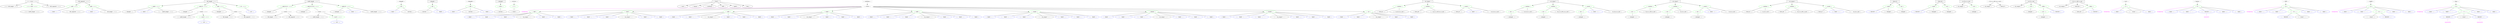 digraph canonicals_nonamb {
node_1 [ label=<<table border='0'><tr><td><font point-size='8' color='#555555'>t_0_left_most</font></td><td>struct</td><td><font point-size='8' color='#555555'>t_0_right_most</font></td></tr></table>>, color="black", shape="box", penwidth=3, style="dotted" ];
node_2 [ label=<<table border='0'><tr><td><font point-size='8' color='#555555'>t_0_left_most</font></td><td>left_dangle</td><td><font point-size='8' color='#555555'>t_0_right_most</font></td></tr></table>>, color="black" ];
node_1 -> node_2;
node_3 [ label=<<table border='0'><tr><td><font point-size='8' color='#555555'>t_0_left_most</font></td><td>trafo</td><td><font point-size='8' color='#555555'>t_0_right_most</font></td></tr></table>>, color="green" ];
node_4 [ label=<<table border='0'><tr><td><font point-size='8' color='#555555'>t_0_left_most</font></td><td>noleft_dangle</td><td><font point-size='8' color='#555555'>t_0_right_most</font></td></tr></table>>, color="black" ];
node_3 -> node_4 [ arrowhead=none ];
node_1 -> node_3;
node_5 [ label=<<table border='0'><tr><td><font point-size='8' color='#555555'>t_0_left_most</font></td><td>left_unpaired</td><td><font point-size='8' color='#555555'>t_0_right_most</font></td></tr></table>>, color="black" ];
node_1 -> node_5;
node_6 [ label=<<table border='0'><tr><td><font point-size='8' color='#555555'>t_0_i</font></td><td>left_unpaired</td><td><font point-size='8' color='#555555'>t_0_right_most</font></td></tr></table>>, color="black", shape="box" ];
node_7 [ label=<<table border='0'><tr><td><font point-size='8' color='#555555'>t_0_i</font></td><td>sadd</td><td><font point-size='8' color='#555555'>t_0_right_most</font></td></tr></table>>, color="green" ];
node_8 [ label=<<table border='0'><tr><td><font point-size='8' color='#555555'>t_0_i</font></td><td>BASE</td><td><font point-size='8' color='#555555'>(t_0_i + 1)</font></td></tr></table>>, color="blue" ];
node_7 -> node_8 [ arrowhead=none ];
node_9 [ label=<<table border='0'><tr><td><font point-size='8' color='#555555'>(t_0_i + 1)</font></td><td>left_unpaired</td><td><font point-size='8' color='#555555'>t_0_right_most</font></td></tr></table>>, color="black" ];
node_7 -> node_9 [ arrowhead=none ];
node_6 -> node_7;
node_10 [ label=<<table border='0'><tr><td><font point-size='8' color='#555555'>t_0_i</font></td><td>sadd</td><td><font point-size='8' color='#555555'>t_0_right_most</font></td></tr></table>>, color="green" ];
node_11 [ label=<<table border='0'><tr><td><font point-size='8' color='#555555'>t_0_i</font></td><td>BASE</td><td><font point-size='8' color='#555555'>(t_0_i + 1)</font></td></tr></table>>, color="blue" ];
node_10 -> node_11 [ arrowhead=none ];
node_12 [ label=<<table border='0'><tr><td><font point-size='8' color='#555555'>(t_0_i + 1)</font></td><td>left_dangle</td><td><font point-size='8' color='#555555'>t_0_right_most</font></td></tr></table>>, color="black" ];
node_10 -> node_12 [ arrowhead=none ];
node_6 -> node_10;
node_13 [ label=<<table border='0'><tr><td><font point-size='8' color='#555555'>t_0_i</font></td><td>left_dangle</td><td><font point-size='8' color='#555555'>t_0_right_most</font></td></tr></table>>, color="black", shape="box" ];
node_14 [ label=<<table border='0'><tr><td><font point-size='8' color='#555555'>t_0_i</font></td><td>ambd</td><td><font point-size='8' color='#555555'>t_0_right_most</font></td></tr></table>>, color="green" ];
node_15 [ label=<<table border='0'><tr><td><font point-size='8' color='#555555'>t_0_i</font></td><td>edanglel</td><td><font point-size='8' color='#555555'>t_0_k_0</font></td></tr></table>>, color="black" ];
node_14 -> node_15 [ arrowhead=none ];
node_16 [ label=<<table border='0'><tr><td><font point-size='8' color='#555555'>t_0_k_0</font></td><td>BASE</td><td><font point-size='8' color='#555555'>(t_0_k_0 + 1)</font></td></tr></table>>, color="blue" ];
node_14 -> node_16 [ arrowhead=none ];
node_17 [ label=<<table border='0'><tr><td><font point-size='8' color='#555555'>(t_0_k_0 + 1)</font></td><td>noleft_dangle</td><td><font point-size='8' color='#555555'>t_0_right_most</font></td></tr></table>>, color="black" ];
node_14 -> node_17 [ arrowhead=none ];
node_13 -> node_14;
node_18 [ label=<<table border='0'><tr><td><font point-size='8' color='#555555'>t_0_i</font></td><td>cadd_Pr</td><td><font point-size='8' color='#555555'>t_0_right_most</font></td></tr></table>>, color="green" ];
node_19 [ label=<<table border='0'><tr><td><font point-size='8' color='#555555'>t_0_i</font></td><td>edanglel</td><td><font point-size='8' color='#555555'>t_0_k_1</font></td></tr></table>>, color="black" ];
node_18 -> node_19 [ arrowhead=none ];
node_20 [ label=<<table border='0'><tr><td><font point-size='8' color='#555555'>t_0_k_1</font></td><td>a block</td><td><font point-size='8' color='#555555'>t_0_right_most</font></td></tr></table>>, color="gray" ];
node_21 [ label=<<table border='0'><tr><td><font point-size='8' color='#555555'>t_0_k_1</font></td><td>noleft_dangle</td><td><font point-size='8' color='#555555'>t_0_right_most</font></td></tr></table>>, color="black" ];
node_20 -> node_21 [ ];
node_22 [ label=<<table border='0'><tr><td><font point-size='8' color='#555555'>t_0_k_1</font></td><td>nil_Pr</td><td><font point-size='8' color='#555555'>t_0_right_most</font></td></tr></table>>, color="green" ];
node_23 [ label=<<table border='0'><tr><td><font point-size='8' color='#555555'>t_0_k_1</font></td><td>LOC</td><td><font point-size='8' color='#555555'>t_0_k_1</font></td></tr></table>>, color="blue" ];
node_22 -> node_23 [ arrowhead=none ];
node_20 -> node_22 [ ];
node_18 -> node_20 [ arrowhead=none ];
node_13 -> node_18;
node_24 [ label=<<table border='0'><tr><td><font point-size='8' color='#555555'>t_0_i</font></td><td>cadd</td><td><font point-size='8' color='#555555'>t_0_right_most</font></td></tr></table>>, color="green" ];
node_25 [ label=<<table border='0'><tr><td><font point-size='8' color='#555555'>t_0_i</font></td><td>edanglelr</td><td><font point-size='8' color='#555555'>t_0_k_2</font></td></tr></table>>, color="black" ];
node_24 -> node_25 [ arrowhead=none ];
node_26 [ label=<<table border='0'><tr><td><font point-size='8' color='#555555'>t_0_k_2</font></td><td>a block</td><td><font point-size='8' color='#555555'>t_0_right_most</font></td></tr></table>>, color="gray" ];
node_27 [ label=<<table border='0'><tr><td><font point-size='8' color='#555555'>t_0_k_2</font></td><td>left_dangle</td><td><font point-size='8' color='#555555'>t_0_right_most</font></td></tr></table>>, color="black" ];
node_26 -> node_27 [ ];
node_28 [ label=<<table border='0'><tr><td><font point-size='8' color='#555555'>t_0_k_2</font></td><td>left_unpaired</td><td><font point-size='8' color='#555555'>t_0_right_most</font></td></tr></table>>, color="black" ];
node_26 -> node_28 [ ];
node_24 -> node_26 [ arrowhead=none ];
node_13 -> node_24;
node_29 [ label=<<table border='0'><tr><td><font point-size='8' color='#555555'>t_0_i</font></td><td>nil</td><td><font point-size='8' color='#555555'>t_0_right_most</font></td></tr></table>>, color="green" ];
node_30 [ label=<<table border='0'><tr><td><font point-size='8' color='#555555'>t_0_i</font></td><td>LOC</td><td><font point-size='8' color='#555555'>t_0_i</font></td></tr></table>>, color="blue" ];
node_29 -> node_30 [ arrowhead=none ];
node_13 -> node_29;
node_31 [ label=<<table border='0'><tr><td><font point-size='8' color='#555555'>t_0_i</font></td><td>noleft_dangle</td><td><font point-size='8' color='#555555'>t_0_right_most</font></td></tr></table>>, color="black", shape="box" ];
node_32 [ label=<<table border='0'><tr><td><font point-size='8' color='#555555'>t_0_i</font></td><td>cadd_Pr_Pr</td><td><font point-size='8' color='#555555'>t_0_right_most</font></td></tr></table>>, color="green" ];
node_33 [ label=<<table border='0'><tr><td><font point-size='8' color='#555555'>t_0_i</font></td><td>edangler</td><td><font point-size='8' color='#555555'>t_0_k_0</font></td></tr></table>>, color="black" ];
node_32 -> node_33 [ arrowhead=none ];
node_34 [ label=<<table border='0'><tr><td><font point-size='8' color='#555555'>t_0_k_0</font></td><td>a block</td><td><font point-size='8' color='#555555'>t_0_right_most</font></td></tr></table>>, color="gray" ];
node_35 [ label=<<table border='0'><tr><td><font point-size='8' color='#555555'>t_0_k_0</font></td><td>left_dangle</td><td><font point-size='8' color='#555555'>t_0_right_most</font></td></tr></table>>, color="black" ];
node_34 -> node_35 [ ];
node_36 [ label=<<table border='0'><tr><td><font point-size='8' color='#555555'>t_0_k_0</font></td><td>left_unpaired</td><td><font point-size='8' color='#555555'>t_0_right_most</font></td></tr></table>>, color="black" ];
node_34 -> node_36 [ ];
node_32 -> node_34 [ arrowhead=none ];
node_31 -> node_32;
node_37 [ label=<<table border='0'><tr><td><font point-size='8' color='#555555'>t_0_i</font></td><td>cadd_Pr_Pr_Pr</td><td><font point-size='8' color='#555555'>t_0_right_most</font></td></tr></table>>, color="green" ];
node_38 [ label=<<table border='0'><tr><td><font point-size='8' color='#555555'>t_0_i</font></td><td>nodangle</td><td><font point-size='8' color='#555555'>t_0_k_1</font></td></tr></table>>, color="black" ];
node_37 -> node_38 [ arrowhead=none ];
node_39 [ label=<<table border='0'><tr><td><font point-size='8' color='#555555'>t_0_k_1</font></td><td>a block</td><td><font point-size='8' color='#555555'>t_0_right_most</font></td></tr></table>>, color="gray" ];
node_40 [ label=<<table border='0'><tr><td><font point-size='8' color='#555555'>t_0_k_1</font></td><td>noleft_dangle</td><td><font point-size='8' color='#555555'>t_0_right_most</font></td></tr></table>>, color="black" ];
node_39 -> node_40 [ ];
node_41 [ label=<<table border='0'><tr><td><font point-size='8' color='#555555'>t_0_k_1</font></td><td>nil_Pr</td><td><font point-size='8' color='#555555'>t_0_right_most</font></td></tr></table>>, color="green" ];
node_42 [ label=<<table border='0'><tr><td><font point-size='8' color='#555555'>t_0_k_1</font></td><td>LOC</td><td><font point-size='8' color='#555555'>t_0_k_1</font></td></tr></table>>, color="blue" ];
node_41 -> node_42 [ arrowhead=none ];
node_39 -> node_41 [ ];
node_37 -> node_39 [ arrowhead=none ];
node_31 -> node_37;
node_43 [ label=<<table border='0'><tr><td><font point-size='8' color='#555555'>t_0_i</font></td><td>ambd_Pr</td><td><font point-size='8' color='#555555'>t_0_right_most</font></td></tr></table>>, color="green" ];
node_44 [ label=<<table border='0'><tr><td><font point-size='8' color='#555555'>t_0_i</font></td><td>nodangle</td><td><font point-size='8' color='#555555'>t_0_k_2</font></td></tr></table>>, color="black" ];
node_43 -> node_44 [ arrowhead=none ];
node_45 [ label=<<table border='0'><tr><td><font point-size='8' color='#555555'>t_0_k_2</font></td><td>BASE</td><td><font point-size='8' color='#555555'>(t_0_k_2 + 1)</font></td></tr></table>>, color="blue" ];
node_43 -> node_45 [ arrowhead=none ];
node_46 [ label=<<table border='0'><tr><td><font point-size='8' color='#555555'>(t_0_k_2 + 1)</font></td><td>noleft_dangle</td><td><font point-size='8' color='#555555'>t_0_right_most</font></td></tr></table>>, color="black" ];
node_43 -> node_46 [ arrowhead=none ];
node_31 -> node_43;
node_47 [ label=<<table border='0'><tr><td><font point-size='8' color='#555555'>t_0_i</font></td><td>edanglel</td><td><font point-size='8' color='#555555'>t_0_j</font></td></tr></table>>, color="black", shape="box", style="dotted" ];
node_48 [ label=<<table border='0'><tr><td><font point-size='8' color='#555555'>t_0_i</font></td><td>edl</td><td><font point-size='8' color='#555555'>t_0_j</font></td></tr></table>>, color="green" ];
node_49 [ label=<<table border='0'><tr><td><font point-size='8' color='#555555'>t_0_i</font></td><td>BASE</td><td><font point-size='8' color='#555555'>(t_0_i + 1)</font></td></tr></table>>, color="blue" ];
node_48 -> node_49 [ arrowhead=none ];
node_50 [ label=<<table border='0'><tr><td><font point-size='8' color='#555555'>(t_0_i + 1)</font></td><td>initstem</td><td><font point-size='8' color='#555555'>t_0_j</font></td></tr></table>>, color="black" ];
node_48 -> node_50 [ arrowhead=none ];
node_47 -> node_48;
node_51 [ label=<<table border='0'><tr><td><font point-size='8' color='#555555'>t_0_i</font></td><td>edangler</td><td><font point-size='8' color='#555555'>t_0_j</font></td></tr></table>>, color="black", shape="box" ];
node_52 [ label=<<table border='0'><tr><td><font point-size='8' color='#555555'>t_0_i</font></td><td>edr</td><td><font point-size='8' color='#555555'>t_0_j</font></td></tr></table>>, color="green" ];
node_53 [ label=<<table border='0'><tr><td><font point-size='8' color='#555555'>t_0_i</font></td><td>initstem</td><td><font point-size='8' color='#555555'>(t_0_j - 1)</font></td></tr></table>>, color="black" ];
node_52 -> node_53 [ arrowhead=none ];
node_54 [ label=<<table border='0'><tr><td><font point-size='8' color='#555555'>(t_0_j - 1)</font></td><td>BASE</td><td><font point-size='8' color='#555555'>t_0_j</font></td></tr></table>>, color="blue" ];
node_52 -> node_54 [ arrowhead=none ];
node_51 -> node_52;
node_55 [ label=<<table border='0'><tr><td><font point-size='8' color='#555555'>t_0_i</font></td><td>edanglelr</td><td><font point-size='8' color='#555555'>t_0_j</font></td></tr></table>>, color="black", shape="box", style="dotted" ];
node_56 [ label=<<table border='0'><tr><td><font point-size='8' color='#555555'>t_0_i</font></td><td>edlr</td><td><font point-size='8' color='#555555'>t_0_j</font></td></tr></table>>, color="green" ];
node_57 [ label=<<table border='0'><tr><td><font point-size='8' color='#555555'>t_0_i</font></td><td>BASE</td><td><font point-size='8' color='#555555'>(t_0_i + 1)</font></td></tr></table>>, color="blue" ];
node_56 -> node_57 [ arrowhead=none ];
node_58 [ label=<<table border='0'><tr><td><font point-size='8' color='#555555'>(t_0_i + 1)</font></td><td>initstem</td><td><font point-size='8' color='#555555'>(t_0_j - 1)</font></td></tr></table>>, color="black" ];
node_56 -> node_58 [ arrowhead=none ];
node_59 [ label=<<table border='0'><tr><td><font point-size='8' color='#555555'>(t_0_j - 1)</font></td><td>BASE</td><td><font point-size='8' color='#555555'>t_0_j</font></td></tr></table>>, color="blue" ];
node_56 -> node_59 [ arrowhead=none ];
node_55 -> node_56;
node_60 [ label=<<table border='0'><tr><td><font point-size='8' color='#555555'>t_0_i</font></td><td>nodangle</td><td><font point-size='8' color='#555555'>t_0_j</font></td></tr></table>>, color="black", shape="box" ];
node_61 [ label=<<table border='0'><tr><td><font point-size='8' color='#555555'>t_0_i</font></td><td>drem</td><td><font point-size='8' color='#555555'>t_0_j</font></td></tr></table>>, color="green" ];
node_62 [ label=<<table border='0'><tr><td><font point-size='8' color='#555555'>t_0_i</font></td><td>initstem</td><td><font point-size='8' color='#555555'>t_0_j</font></td></tr></table>>, color="black" ];
node_61 -> node_62 [ arrowhead=none ];
node_60 -> node_61;
node_63 [ label=<<table border='0'><tr><td><font point-size='8' color='#555555'>t_0_i</font></td><td>initstem</td><td><font point-size='8' color='#555555'>t_0_j</font></td></tr></table>>, color="black", shape="box", style="dotted" ];
node_64 [ label=<<table border='0'><tr><td><font point-size='8' color='#555555'>t_0_i</font></td><td>is</td><td><font point-size='8' color='#555555'>t_0_j</font></td></tr></table>>, color="green" ];
node_65 [ label=<<table border='0'><tr><td><font point-size='8' color='#555555'>t_0_i</font></td><td>closed</td><td><font point-size='8' color='#555555'>t_0_j</font></td></tr></table>>, color="black" ];
node_64 -> node_65 [ arrowhead=none ];
node_63 -> node_64;
node_66 [ label=<<table border='0'><tr><td><font point-size='8' color='#555555'>t_0_i</font></td><td>closed</td><td><font point-size='8' color='#555555'>t_0_j</font></td></tr></table>>, color="black", shape="box" ];
node_67 [ label=<<table border='0'><tr><td><font point-size='8' color='#555555'>t_0_i</font></td><td>stack</td><td><font point-size='8' color='#555555'>t_0_j</font></td></tr></table>>, color="black" ];
node_66 -> node_67;
node_68 [ label=<<table border='0'><tr><td><font point-size='8' color='#555555'>t_0_i</font></td><td>hairpin</td><td><font point-size='8' color='#555555'>t_0_j</font></td></tr></table>>, color="black" ];
node_66 -> node_68;
node_69 [ label=<<table border='0'><tr><td><font point-size='8' color='#555555'>t_0_i</font></td><td>multiloop</td><td><font point-size='8' color='#555555'>t_0_j</font></td></tr></table>>, color="black" ];
node_66 -> node_69;
node_70 [ label=<<table border='0'><tr><td><font point-size='8' color='#555555'>t_0_i</font></td><td>leftB</td><td><font point-size='8' color='#555555'>t_0_j</font></td></tr></table>>, color="black" ];
node_66 -> node_70;
node_71 [ label=<<table border='0'><tr><td><font point-size='8' color='#555555'>t_0_i</font></td><td>rightB</td><td><font point-size='8' color='#555555'>t_0_j</font></td></tr></table>>, color="black" ];
node_66 -> node_71;
node_72 [ label=<<table border='0'><tr><td><font point-size='8' color='#555555'>t_0_i</font></td><td>iloop</td><td><font point-size='8' color='#555555'>t_0_j</font></td></tr></table>>, color="black" ];
node_66 -> node_72;
node_73 [ label=<<table border='0'><tr><td><font point-size='8' color='#555555'>t_0_i</font></td><td>multiloop</td><td><font point-size='8' color='#555555'>t_0_j</font></td></tr></table>>, color="black", shape="box", style="dotted" ];
node_74 [ label=<<table border='0'><tr><td><font point-size='8' color='#555555'>t_0_i</font></td><td>a block</td><td><font point-size='8' color='#555555'>t_0_j</font></td></tr></table>>, color="gray" ];
node_75 [ label="stackpairing" , fontcolor="magenta" , shape=none ];
node_74 -> node_75 [ arrowhead=none, color="magenta" ];
node_76 [ label=<<table border='0'><tr><td><font point-size='8' color='#555555'>t_0_i</font></td><td>mldl</td><td><font point-size='8' color='#555555'>t_0_j</font></td></tr></table>>, color="green" ];
node_77 [ label=<<table border='0'><tr><td><font point-size='8' color='#555555'>t_0_i</font></td><td>BASE</td><td><font point-size='8' color='#555555'>(t_0_i + 1)</font></td></tr></table>>, color="blue" ];
node_76 -> node_77 [ arrowhead=none ];
node_78 [ label=<<table border='0'><tr><td><font point-size='8' color='#555555'>(t_0_i + 1)</font></td><td>BASE</td><td><font point-size='8' color='#555555'>((t_0_i + 1) + 1)</font></td></tr></table>>, color="blue" ];
node_76 -> node_78 [ arrowhead=none ];
node_79 [ label=<<table border='0'><tr><td><font point-size='8' color='#555555'>(t_0_i + 2)</font></td><td>BASE</td><td><font point-size='8' color='#555555'>((t_0_i + 2) + 1)</font></td></tr></table>>, color="blue" ];
node_76 -> node_79 [ arrowhead=none ];
node_80 [ label=<<table border='0'><tr><td><font point-size='8' color='#555555'>(t_0_i + 3)</font></td><td>ml_comps1</td><td><font point-size='8' color='#555555'>(t_0_j - 2)</font></td></tr></table>>, color="black" ];
node_76 -> node_80 [ arrowhead=none ];
node_81 [ label=<<table border='0'><tr><td><font point-size='8' color='#555555'>(t_0_j - 2)</font></td><td>BASE</td><td><font point-size='8' color='#555555'>(t_0_j - 1)</font></td></tr></table>>, color="blue" ];
node_76 -> node_81 [ arrowhead=none ];
node_82 [ label=<<table border='0'><tr><td><font point-size='8' color='#555555'>(t_0_j - 1)</font></td><td>BASE</td><td><font point-size='8' color='#555555'>t_0_j</font></td></tr></table>>, color="blue" ];
node_76 -> node_82 [ arrowhead=none ];
node_74 -> node_76 [ ];
node_83 [ label=<<table border='0'><tr><td><font point-size='8' color='#555555'>t_0_i</font></td><td>mladl</td><td><font point-size='8' color='#555555'>t_0_j</font></td></tr></table>>, color="green" ];
node_84 [ label=<<table border='0'><tr><td><font point-size='8' color='#555555'>t_0_i</font></td><td>BASE</td><td><font point-size='8' color='#555555'>(t_0_i + 1)</font></td></tr></table>>, color="blue" ];
node_83 -> node_84 [ arrowhead=none ];
node_85 [ label=<<table border='0'><tr><td><font point-size='8' color='#555555'>(t_0_i + 1)</font></td><td>BASE</td><td><font point-size='8' color='#555555'>((t_0_i + 1) + 1)</font></td></tr></table>>, color="blue" ];
node_83 -> node_85 [ arrowhead=none ];
node_86 [ label=<<table border='0'><tr><td><font point-size='8' color='#555555'>(t_0_i + 2)</font></td><td>BASE</td><td><font point-size='8' color='#555555'>((t_0_i + 2) + 1)</font></td></tr></table>>, color="blue" ];
node_83 -> node_86 [ arrowhead=none ];
node_87 [ label=<<table border='0'><tr><td><font point-size='8' color='#555555'>(t_0_i + 3)</font></td><td>ml_comps2</td><td><font point-size='8' color='#555555'>(t_0_j - 2)</font></td></tr></table>>, color="black" ];
node_83 -> node_87 [ arrowhead=none ];
node_88 [ label=<<table border='0'><tr><td><font point-size='8' color='#555555'>(t_0_j - 2)</font></td><td>BASE</td><td><font point-size='8' color='#555555'>(t_0_j - 1)</font></td></tr></table>>, color="blue" ];
node_83 -> node_88 [ arrowhead=none ];
node_89 [ label=<<table border='0'><tr><td><font point-size='8' color='#555555'>(t_0_j - 1)</font></td><td>BASE</td><td><font point-size='8' color='#555555'>t_0_j</font></td></tr></table>>, color="blue" ];
node_83 -> node_89 [ arrowhead=none ];
node_74 -> node_83 [ ];
node_90 [ label=<<table border='0'><tr><td><font point-size='8' color='#555555'>t_0_i</font></td><td>mldr</td><td><font point-size='8' color='#555555'>t_0_j</font></td></tr></table>>, color="green" ];
node_91 [ label=<<table border='0'><tr><td><font point-size='8' color='#555555'>t_0_i</font></td><td>BASE</td><td><font point-size='8' color='#555555'>(t_0_i + 1)</font></td></tr></table>>, color="blue" ];
node_90 -> node_91 [ arrowhead=none ];
node_92 [ label=<<table border='0'><tr><td><font point-size='8' color='#555555'>(t_0_i + 1)</font></td><td>BASE</td><td><font point-size='8' color='#555555'>((t_0_i + 1) + 1)</font></td></tr></table>>, color="blue" ];
node_90 -> node_92 [ arrowhead=none ];
node_93 [ label=<<table border='0'><tr><td><font point-size='8' color='#555555'>(t_0_i + 2)</font></td><td>ml_comps3</td><td><font point-size='8' color='#555555'>(t_0_j - 3)</font></td></tr></table>>, color="black" ];
node_90 -> node_93 [ arrowhead=none ];
node_94 [ label=<<table border='0'><tr><td><font point-size='8' color='#555555'>(t_0_j - 3)</font></td><td>BASE</td><td><font point-size='8' color='#555555'>(t_0_j - 2)</font></td></tr></table>>, color="blue" ];
node_90 -> node_94 [ arrowhead=none ];
node_95 [ label=<<table border='0'><tr><td><font point-size='8' color='#555555'>(t_0_j - 2)</font></td><td>BASE</td><td><font point-size='8' color='#555555'>(t_0_j - 1)</font></td></tr></table>>, color="blue" ];
node_90 -> node_95 [ arrowhead=none ];
node_96 [ label=<<table border='0'><tr><td><font point-size='8' color='#555555'>(t_0_j - 1)</font></td><td>BASE</td><td><font point-size='8' color='#555555'>t_0_j</font></td></tr></table>>, color="blue" ];
node_90 -> node_96 [ arrowhead=none ];
node_74 -> node_90 [ ];
node_97 [ label=<<table border='0'><tr><td><font point-size='8' color='#555555'>t_0_i</font></td><td>mladr</td><td><font point-size='8' color='#555555'>t_0_j</font></td></tr></table>>, color="green" ];
node_98 [ label=<<table border='0'><tr><td><font point-size='8' color='#555555'>t_0_i</font></td><td>BASE</td><td><font point-size='8' color='#555555'>(t_0_i + 1)</font></td></tr></table>>, color="blue" ];
node_97 -> node_98 [ arrowhead=none ];
node_99 [ label=<<table border='0'><tr><td><font point-size='8' color='#555555'>(t_0_i + 1)</font></td><td>BASE</td><td><font point-size='8' color='#555555'>((t_0_i + 1) + 1)</font></td></tr></table>>, color="blue" ];
node_97 -> node_99 [ arrowhead=none ];
node_100 [ label=<<table border='0'><tr><td><font point-size='8' color='#555555'>(t_0_i + 2)</font></td><td>ml_comps2</td><td><font point-size='8' color='#555555'>(t_0_j - 3)</font></td></tr></table>>, color="black" ];
node_97 -> node_100 [ arrowhead=none ];
node_101 [ label=<<table border='0'><tr><td><font point-size='8' color='#555555'>(t_0_j - 3)</font></td><td>BASE</td><td><font point-size='8' color='#555555'>(t_0_j - 2)</font></td></tr></table>>, color="blue" ];
node_97 -> node_101 [ arrowhead=none ];
node_102 [ label=<<table border='0'><tr><td><font point-size='8' color='#555555'>(t_0_j - 2)</font></td><td>BASE</td><td><font point-size='8' color='#555555'>(t_0_j - 1)</font></td></tr></table>>, color="blue" ];
node_97 -> node_102 [ arrowhead=none ];
node_103 [ label=<<table border='0'><tr><td><font point-size='8' color='#555555'>(t_0_j - 1)</font></td><td>BASE</td><td><font point-size='8' color='#555555'>t_0_j</font></td></tr></table>>, color="blue" ];
node_97 -> node_103 [ arrowhead=none ];
node_74 -> node_97 [ ];
node_104 [ label=<<table border='0'><tr><td><font point-size='8' color='#555555'>t_0_i</font></td><td>mldlr</td><td><font point-size='8' color='#555555'>t_0_j</font></td></tr></table>>, color="green" ];
node_105 [ label=<<table border='0'><tr><td><font point-size='8' color='#555555'>t_0_i</font></td><td>BASE</td><td><font point-size='8' color='#555555'>(t_0_i + 1)</font></td></tr></table>>, color="blue" ];
node_104 -> node_105 [ arrowhead=none ];
node_106 [ label=<<table border='0'><tr><td><font point-size='8' color='#555555'>(t_0_i + 1)</font></td><td>BASE</td><td><font point-size='8' color='#555555'>((t_0_i + 1) + 1)</font></td></tr></table>>, color="blue" ];
node_104 -> node_106 [ arrowhead=none ];
node_107 [ label=<<table border='0'><tr><td><font point-size='8' color='#555555'>(t_0_i + 2)</font></td><td>BASE</td><td><font point-size='8' color='#555555'>((t_0_i + 2) + 1)</font></td></tr></table>>, color="blue" ];
node_104 -> node_107 [ arrowhead=none ];
node_108 [ label=<<table border='0'><tr><td><font point-size='8' color='#555555'>(t_0_i + 3)</font></td><td>ml_comps4</td><td><font point-size='8' color='#555555'>(t_0_j - 3)</font></td></tr></table>>, color="black" ];
node_104 -> node_108 [ arrowhead=none ];
node_109 [ label=<<table border='0'><tr><td><font point-size='8' color='#555555'>(t_0_j - 3)</font></td><td>BASE</td><td><font point-size='8' color='#555555'>(t_0_j - 2)</font></td></tr></table>>, color="blue" ];
node_104 -> node_109 [ arrowhead=none ];
node_110 [ label=<<table border='0'><tr><td><font point-size='8' color='#555555'>(t_0_j - 2)</font></td><td>BASE</td><td><font point-size='8' color='#555555'>(t_0_j - 1)</font></td></tr></table>>, color="blue" ];
node_104 -> node_110 [ arrowhead=none ];
node_111 [ label=<<table border='0'><tr><td><font point-size='8' color='#555555'>(t_0_j - 1)</font></td><td>BASE</td><td><font point-size='8' color='#555555'>t_0_j</font></td></tr></table>>, color="blue" ];
node_104 -> node_111 [ arrowhead=none ];
node_74 -> node_104 [ ];
node_112 [ label=<<table border='0'><tr><td><font point-size='8' color='#555555'>t_0_i</font></td><td>mladlr</td><td><font point-size='8' color='#555555'>t_0_j</font></td></tr></table>>, color="green" ];
node_113 [ label=<<table border='0'><tr><td><font point-size='8' color='#555555'>t_0_i</font></td><td>BASE</td><td><font point-size='8' color='#555555'>(t_0_i + 1)</font></td></tr></table>>, color="blue" ];
node_112 -> node_113 [ arrowhead=none ];
node_114 [ label=<<table border='0'><tr><td><font point-size='8' color='#555555'>(t_0_i + 1)</font></td><td>BASE</td><td><font point-size='8' color='#555555'>((t_0_i + 1) + 1)</font></td></tr></table>>, color="blue" ];
node_112 -> node_114 [ arrowhead=none ];
node_115 [ label=<<table border='0'><tr><td><font point-size='8' color='#555555'>(t_0_i + 2)</font></td><td>BASE</td><td><font point-size='8' color='#555555'>((t_0_i + 2) + 1)</font></td></tr></table>>, color="blue" ];
node_112 -> node_115 [ arrowhead=none ];
node_116 [ label=<<table border='0'><tr><td><font point-size='8' color='#555555'>(t_0_i + 3)</font></td><td>ml_comps2</td><td><font point-size='8' color='#555555'>(t_0_j - 3)</font></td></tr></table>>, color="black" ];
node_112 -> node_116 [ arrowhead=none ];
node_117 [ label=<<table border='0'><tr><td><font point-size='8' color='#555555'>(t_0_j - 3)</font></td><td>BASE</td><td><font point-size='8' color='#555555'>(t_0_j - 2)</font></td></tr></table>>, color="blue" ];
node_112 -> node_117 [ arrowhead=none ];
node_118 [ label=<<table border='0'><tr><td><font point-size='8' color='#555555'>(t_0_j - 2)</font></td><td>BASE</td><td><font point-size='8' color='#555555'>(t_0_j - 1)</font></td></tr></table>>, color="blue" ];
node_112 -> node_118 [ arrowhead=none ];
node_119 [ label=<<table border='0'><tr><td><font point-size='8' color='#555555'>(t_0_j - 1)</font></td><td>BASE</td><td><font point-size='8' color='#555555'>t_0_j</font></td></tr></table>>, color="blue" ];
node_112 -> node_119 [ arrowhead=none ];
node_74 -> node_112 [ ];
node_120 [ label=<<table border='0'><tr><td><font point-size='8' color='#555555'>t_0_i</font></td><td>mldladr</td><td><font point-size='8' color='#555555'>t_0_j</font></td></tr></table>>, color="green" ];
node_121 [ label=<<table border='0'><tr><td><font point-size='8' color='#555555'>t_0_i</font></td><td>BASE</td><td><font point-size='8' color='#555555'>(t_0_i + 1)</font></td></tr></table>>, color="blue" ];
node_120 -> node_121 [ arrowhead=none ];
node_122 [ label=<<table border='0'><tr><td><font point-size='8' color='#555555'>(t_0_i + 1)</font></td><td>BASE</td><td><font point-size='8' color='#555555'>((t_0_i + 1) + 1)</font></td></tr></table>>, color="blue" ];
node_120 -> node_122 [ arrowhead=none ];
node_123 [ label=<<table border='0'><tr><td><font point-size='8' color='#555555'>(t_0_i + 2)</font></td><td>BASE</td><td><font point-size='8' color='#555555'>((t_0_i + 2) + 1)</font></td></tr></table>>, color="blue" ];
node_120 -> node_123 [ arrowhead=none ];
node_124 [ label=<<table border='0'><tr><td><font point-size='8' color='#555555'>(t_0_i + 3)</font></td><td>ml_comps1</td><td><font point-size='8' color='#555555'>(t_0_j - 3)</font></td></tr></table>>, color="black" ];
node_120 -> node_124 [ arrowhead=none ];
node_125 [ label=<<table border='0'><tr><td><font point-size='8' color='#555555'>(t_0_j - 3)</font></td><td>BASE</td><td><font point-size='8' color='#555555'>(t_0_j - 2)</font></td></tr></table>>, color="blue" ];
node_120 -> node_125 [ arrowhead=none ];
node_126 [ label=<<table border='0'><tr><td><font point-size='8' color='#555555'>(t_0_j - 2)</font></td><td>BASE</td><td><font point-size='8' color='#555555'>(t_0_j - 1)</font></td></tr></table>>, color="blue" ];
node_120 -> node_126 [ arrowhead=none ];
node_127 [ label=<<table border='0'><tr><td><font point-size='8' color='#555555'>(t_0_j - 1)</font></td><td>BASE</td><td><font point-size='8' color='#555555'>t_0_j</font></td></tr></table>>, color="blue" ];
node_120 -> node_127 [ arrowhead=none ];
node_74 -> node_120 [ ];
node_128 [ label=<<table border='0'><tr><td><font point-size='8' color='#555555'>t_0_i</font></td><td>mladldr</td><td><font point-size='8' color='#555555'>t_0_j</font></td></tr></table>>, color="green" ];
node_129 [ label=<<table border='0'><tr><td><font point-size='8' color='#555555'>t_0_i</font></td><td>BASE</td><td><font point-size='8' color='#555555'>(t_0_i + 1)</font></td></tr></table>>, color="blue" ];
node_128 -> node_129 [ arrowhead=none ];
node_130 [ label=<<table border='0'><tr><td><font point-size='8' color='#555555'>(t_0_i + 1)</font></td><td>BASE</td><td><font point-size='8' color='#555555'>((t_0_i + 1) + 1)</font></td></tr></table>>, color="blue" ];
node_128 -> node_130 [ arrowhead=none ];
node_131 [ label=<<table border='0'><tr><td><font point-size='8' color='#555555'>(t_0_i + 2)</font></td><td>BASE</td><td><font point-size='8' color='#555555'>((t_0_i + 2) + 1)</font></td></tr></table>>, color="blue" ];
node_128 -> node_131 [ arrowhead=none ];
node_132 [ label=<<table border='0'><tr><td><font point-size='8' color='#555555'>(t_0_i + 3)</font></td><td>ml_comps3</td><td><font point-size='8' color='#555555'>(t_0_j - 3)</font></td></tr></table>>, color="black" ];
node_128 -> node_132 [ arrowhead=none ];
node_133 [ label=<<table border='0'><tr><td><font point-size='8' color='#555555'>(t_0_j - 3)</font></td><td>BASE</td><td><font point-size='8' color='#555555'>(t_0_j - 2)</font></td></tr></table>>, color="blue" ];
node_128 -> node_133 [ arrowhead=none ];
node_134 [ label=<<table border='0'><tr><td><font point-size='8' color='#555555'>(t_0_j - 2)</font></td><td>BASE</td><td><font point-size='8' color='#555555'>(t_0_j - 1)</font></td></tr></table>>, color="blue" ];
node_128 -> node_134 [ arrowhead=none ];
node_135 [ label=<<table border='0'><tr><td><font point-size='8' color='#555555'>(t_0_j - 1)</font></td><td>BASE</td><td><font point-size='8' color='#555555'>t_0_j</font></td></tr></table>>, color="blue" ];
node_128 -> node_135 [ arrowhead=none ];
node_74 -> node_128 [ ];
node_136 [ label=<<table border='0'><tr><td><font point-size='8' color='#555555'>t_0_i</font></td><td>ml</td><td><font point-size='8' color='#555555'>t_0_j</font></td></tr></table>>, color="green" ];
node_137 [ label=<<table border='0'><tr><td><font point-size='8' color='#555555'>t_0_i</font></td><td>BASE</td><td><font point-size='8' color='#555555'>(t_0_i + 1)</font></td></tr></table>>, color="blue" ];
node_136 -> node_137 [ arrowhead=none ];
node_138 [ label=<<table border='0'><tr><td><font point-size='8' color='#555555'>(t_0_i + 1)</font></td><td>BASE</td><td><font point-size='8' color='#555555'>((t_0_i + 1) + 1)</font></td></tr></table>>, color="blue" ];
node_136 -> node_138 [ arrowhead=none ];
node_139 [ label=<<table border='0'><tr><td><font point-size='8' color='#555555'>(t_0_i + 2)</font></td><td>ml_comps2</td><td><font point-size='8' color='#555555'>(t_0_j - 2)</font></td></tr></table>>, color="black" ];
node_136 -> node_139 [ arrowhead=none ];
node_140 [ label=<<table border='0'><tr><td><font point-size='8' color='#555555'>(t_0_j - 2)</font></td><td>BASE</td><td><font point-size='8' color='#555555'>(t_0_j - 1)</font></td></tr></table>>, color="blue" ];
node_136 -> node_140 [ arrowhead=none ];
node_141 [ label=<<table border='0'><tr><td><font point-size='8' color='#555555'>(t_0_j - 1)</font></td><td>BASE</td><td><font point-size='8' color='#555555'>t_0_j</font></td></tr></table>>, color="blue" ];
node_136 -> node_141 [ arrowhead=none ];
node_74 -> node_136 [ ];
node_73 -> node_74;
node_142 [ label=<<table border='0'><tr><td><font point-size='8' color='#555555'>t_0_i</font></td><td>ml_comps1</td><td><font point-size='8' color='#555555'>t_0_j</font></td></tr></table>>, color="black", shape="box" ];
node_143 [ label=<<table border='0'><tr><td><font point-size='8' color='#555555'>t_0_i</font></td><td>combine</td><td><font point-size='8' color='#555555'>t_0_j</font></td></tr></table>>, color="green" ];
node_144 [ label=<<table border='0'><tr><td><font point-size='8' color='#555555'>t_0_i</font></td><td>block_dl</td><td><font point-size='8' color='#555555'>t_0_k_0</font></td></tr></table>>, color="black" ];
node_143 -> node_144 [ arrowhead=none ];
node_145 [ label=<<table border='0'><tr><td><font point-size='8' color='#555555'>t_0_k_0</font></td><td>no_dl_no_ss_end</td><td><font point-size='8' color='#555555'>t_0_j</font></td></tr></table>>, color="black" ];
node_143 -> node_145 [ arrowhead=none ];
node_142 -> node_143;
node_146 [ label=<<table border='0'><tr><td><font point-size='8' color='#555555'>t_0_i</font></td><td>combine</td><td><font point-size='8' color='#555555'>t_0_j</font></td></tr></table>>, color="green" ];
node_147 [ label=<<table border='0'><tr><td><font point-size='8' color='#555555'>t_0_i</font></td><td>block_dlr</td><td><font point-size='8' color='#555555'>t_0_k_1</font></td></tr></table>>, color="black" ];
node_146 -> node_147 [ arrowhead=none ];
node_148 [ label=<<table border='0'><tr><td><font point-size='8' color='#555555'>t_0_k_1</font></td><td>dl_or_ss_left_no_ss_end</td><td><font point-size='8' color='#555555'>t_0_j</font></td></tr></table>>, color="black" ];
node_146 -> node_148 [ arrowhead=none ];
node_142 -> node_146;
node_149 [ label=<<table border='0'><tr><td><font point-size='8' color='#555555'>t_0_i</font></td><td>acomb</td><td><font point-size='8' color='#555555'>t_0_j</font></td></tr></table>>, color="green" ];
node_150 [ label=<<table border='0'><tr><td><font point-size='8' color='#555555'>t_0_i</font></td><td>block_dl</td><td><font point-size='8' color='#555555'>t_0_k_2</font></td></tr></table>>, color="black" ];
node_149 -> node_150 [ arrowhead=none ];
node_151 [ label=<<table border='0'><tr><td><font point-size='8' color='#555555'>t_0_k_2</font></td><td>BASE</td><td><font point-size='8' color='#555555'>(t_0_k_2 + 1)</font></td></tr></table>>, color="blue" ];
node_149 -> node_151 [ arrowhead=none ];
node_152 [ label=<<table border='0'><tr><td><font point-size='8' color='#555555'>(t_0_k_2 + 1)</font></td><td>no_dl_no_ss_end</td><td><font point-size='8' color='#555555'>t_0_j</font></td></tr></table>>, color="black" ];
node_149 -> node_152 [ arrowhead=none ];
node_142 -> node_149;
node_153 [ label=<<table border='0'><tr><td><font point-size='8' color='#555555'>t_0_i</font></td><td>ml_comps2</td><td><font point-size='8' color='#555555'>t_0_j</font></td></tr></table>>, color="black", shape="box" ];
node_154 [ label=<<table border='0'><tr><td><font point-size='8' color='#555555'>t_0_i</font></td><td>combine</td><td><font point-size='8' color='#555555'>t_0_j</font></td></tr></table>>, color="green" ];
node_155 [ label=<<table border='0'><tr><td><font point-size='8' color='#555555'>t_0_i</font></td><td>incl</td><td><font point-size='8' color='#555555'>t_0_k_0</font></td></tr></table>>, color="green" ];
node_156 [ label=<<table border='0'><tr><td><font point-size='8' color='#555555'>t_0_i</font></td><td>nodangle</td><td><font point-size='8' color='#555555'>t_0_k_0</font></td></tr></table>>, color="black" ];
node_155 -> node_156 [ arrowhead=none ];
node_154 -> node_155 [ arrowhead=none ];
node_157 [ label=<<table border='0'><tr><td><font point-size='8' color='#555555'>t_0_k_0</font></td><td>no_dl_no_ss_end</td><td><font point-size='8' color='#555555'>t_0_j</font></td></tr></table>>, color="black" ];
node_154 -> node_157 [ arrowhead=none ];
node_153 -> node_154;
node_158 [ label=<<table border='0'><tr><td><font point-size='8' color='#555555'>t_0_i</font></td><td>combine</td><td><font point-size='8' color='#555555'>t_0_j</font></td></tr></table>>, color="green" ];
node_159 [ label=<<table border='0'><tr><td><font point-size='8' color='#555555'>t_0_i</font></td><td>incl</td><td><font point-size='8' color='#555555'>t_0_k_1</font></td></tr></table>>, color="green" ];
node_160 [ label=<<table border='0'><tr><td><font point-size='8' color='#555555'>t_0_i</font></td><td>edangler</td><td><font point-size='8' color='#555555'>t_0_k_1</font></td></tr></table>>, color="black" ];
node_159 -> node_160 [ arrowhead=none ];
node_158 -> node_159 [ arrowhead=none ];
node_161 [ label=<<table border='0'><tr><td><font point-size='8' color='#555555'>t_0_k_1</font></td><td>dl_or_ss_left_no_ss_end</td><td><font point-size='8' color='#555555'>t_0_j</font></td></tr></table>>, color="black" ];
node_158 -> node_161 [ arrowhead=none ];
node_153 -> node_158;
node_162 [ label=<<table border='0'><tr><td><font point-size='8' color='#555555'>t_0_i</font></td><td>acomb</td><td><font point-size='8' color='#555555'>t_0_j</font></td></tr></table>>, color="green" ];
node_163 [ label=<<table border='0'><tr><td><font point-size='8' color='#555555'>t_0_i</font></td><td>incl</td><td><font point-size='8' color='#555555'>t_0_k_2</font></td></tr></table>>, color="green" ];
node_164 [ label=<<table border='0'><tr><td><font point-size='8' color='#555555'>t_0_i</font></td><td>nodangle</td><td><font point-size='8' color='#555555'>t_0_k_2</font></td></tr></table>>, color="black" ];
node_163 -> node_164 [ arrowhead=none ];
node_162 -> node_163 [ arrowhead=none ];
node_165 [ label=<<table border='0'><tr><td><font point-size='8' color='#555555'>t_0_k_2</font></td><td>BASE</td><td><font point-size='8' color='#555555'>(t_0_k_2 + 1)</font></td></tr></table>>, color="blue" ];
node_162 -> node_165 [ arrowhead=none ];
node_166 [ label=<<table border='0'><tr><td><font point-size='8' color='#555555'>(t_0_k_2 + 1)</font></td><td>no_dl_no_ss_end</td><td><font point-size='8' color='#555555'>t_0_j</font></td></tr></table>>, color="black" ];
node_162 -> node_166 [ arrowhead=none ];
node_153 -> node_162;
node_167 [ label=<<table border='0'><tr><td><font point-size='8' color='#555555'>t_0_i</font></td><td>ml_comps3</td><td><font point-size='8' color='#555555'>t_0_j</font></td></tr></table>>, color="black", shape="box" ];
node_168 [ label=<<table border='0'><tr><td><font point-size='8' color='#555555'>t_0_i</font></td><td>combine</td><td><font point-size='8' color='#555555'>t_0_j</font></td></tr></table>>, color="green" ];
node_169 [ label=<<table border='0'><tr><td><font point-size='8' color='#555555'>t_0_i</font></td><td>incl</td><td><font point-size='8' color='#555555'>t_0_k_0</font></td></tr></table>>, color="green" ];
node_170 [ label=<<table border='0'><tr><td><font point-size='8' color='#555555'>t_0_i</font></td><td>edangler</td><td><font point-size='8' color='#555555'>t_0_k_0</font></td></tr></table>>, color="black" ];
node_169 -> node_170 [ arrowhead=none ];
node_168 -> node_169 [ arrowhead=none ];
node_171 [ label=<<table border='0'><tr><td><font point-size='8' color='#555555'>t_0_k_0</font></td><td>dl_or_ss_left_ss_end</td><td><font point-size='8' color='#555555'>t_0_j</font></td></tr></table>>, color="black" ];
node_168 -> node_171 [ arrowhead=none ];
node_167 -> node_168;
node_172 [ label=<<table border='0'><tr><td><font point-size='8' color='#555555'>t_0_i</font></td><td>combine</td><td><font point-size='8' color='#555555'>t_0_j</font></td></tr></table>>, color="green" ];
node_173 [ label=<<table border='0'><tr><td><font point-size='8' color='#555555'>t_0_i</font></td><td>incl</td><td><font point-size='8' color='#555555'>t_0_k_1</font></td></tr></table>>, color="green" ];
node_174 [ label=<<table border='0'><tr><td><font point-size='8' color='#555555'>t_0_i</font></td><td>nodangle</td><td><font point-size='8' color='#555555'>t_0_k_1</font></td></tr></table>>, color="black" ];
node_173 -> node_174 [ arrowhead=none ];
node_172 -> node_173 [ arrowhead=none ];
node_175 [ label=<<table border='0'><tr><td><font point-size='8' color='#555555'>t_0_k_1</font></td><td>no_dl_ss_end</td><td><font point-size='8' color='#555555'>t_0_j</font></td></tr></table>>, color="black" ];
node_172 -> node_175 [ arrowhead=none ];
node_167 -> node_172;
node_176 [ label=<<table border='0'><tr><td><font point-size='8' color='#555555'>t_0_i</font></td><td>acomb</td><td><font point-size='8' color='#555555'>t_0_j</font></td></tr></table>>, color="green" ];
node_177 [ label=<<table border='0'><tr><td><font point-size='8' color='#555555'>t_0_i</font></td><td>incl</td><td><font point-size='8' color='#555555'>t_0_k_2</font></td></tr></table>>, color="green" ];
node_178 [ label=<<table border='0'><tr><td><font point-size='8' color='#555555'>t_0_i</font></td><td>nodangle</td><td><font point-size='8' color='#555555'>t_0_k_2</font></td></tr></table>>, color="black" ];
node_177 -> node_178 [ arrowhead=none ];
node_176 -> node_177 [ arrowhead=none ];
node_179 [ label=<<table border='0'><tr><td><font point-size='8' color='#555555'>t_0_k_2</font></td><td>BASE</td><td><font point-size='8' color='#555555'>(t_0_k_2 + 1)</font></td></tr></table>>, color="blue" ];
node_176 -> node_179 [ arrowhead=none ];
node_180 [ label=<<table border='0'><tr><td><font point-size='8' color='#555555'>(t_0_k_2 + 1)</font></td><td>no_dl_ss_end</td><td><font point-size='8' color='#555555'>t_0_j</font></td></tr></table>>, color="black" ];
node_176 -> node_180 [ arrowhead=none ];
node_167 -> node_176;
node_181 [ label=<<table border='0'><tr><td><font point-size='8' color='#555555'>t_0_i</font></td><td>ml_comps4</td><td><font point-size='8' color='#555555'>t_0_j</font></td></tr></table>>, color="black", shape="box" ];
node_182 [ label=<<table border='0'><tr><td><font point-size='8' color='#555555'>t_0_i</font></td><td>combine</td><td><font point-size='8' color='#555555'>t_0_j</font></td></tr></table>>, color="green" ];
node_183 [ label=<<table border='0'><tr><td><font point-size='8' color='#555555'>t_0_i</font></td><td>block_dl</td><td><font point-size='8' color='#555555'>t_0_k_0</font></td></tr></table>>, color="black" ];
node_182 -> node_183 [ arrowhead=none ];
node_184 [ label=<<table border='0'><tr><td><font point-size='8' color='#555555'>t_0_k_0</font></td><td>no_dl_ss_end</td><td><font point-size='8' color='#555555'>t_0_j</font></td></tr></table>>, color="black" ];
node_182 -> node_184 [ arrowhead=none ];
node_181 -> node_182;
node_185 [ label=<<table border='0'><tr><td><font point-size='8' color='#555555'>t_0_i</font></td><td>combine</td><td><font point-size='8' color='#555555'>t_0_j</font></td></tr></table>>, color="green" ];
node_186 [ label=<<table border='0'><tr><td><font point-size='8' color='#555555'>t_0_i</font></td><td>block_dlr</td><td><font point-size='8' color='#555555'>t_0_k_1</font></td></tr></table>>, color="black" ];
node_185 -> node_186 [ arrowhead=none ];
node_187 [ label=<<table border='0'><tr><td><font point-size='8' color='#555555'>t_0_k_1</font></td><td>dl_or_ss_left_ss_end</td><td><font point-size='8' color='#555555'>t_0_j</font></td></tr></table>>, color="black" ];
node_185 -> node_187 [ arrowhead=none ];
node_181 -> node_185;
node_188 [ label=<<table border='0'><tr><td><font point-size='8' color='#555555'>t_0_i</font></td><td>acomb</td><td><font point-size='8' color='#555555'>t_0_j</font></td></tr></table>>, color="green" ];
node_189 [ label=<<table border='0'><tr><td><font point-size='8' color='#555555'>t_0_i</font></td><td>block_dl</td><td><font point-size='8' color='#555555'>t_0_k_2</font></td></tr></table>>, color="black" ];
node_188 -> node_189 [ arrowhead=none ];
node_190 [ label=<<table border='0'><tr><td><font point-size='8' color='#555555'>t_0_k_2</font></td><td>BASE</td><td><font point-size='8' color='#555555'>(t_0_k_2 + 1)</font></td></tr></table>>, color="blue" ];
node_188 -> node_190 [ arrowhead=none ];
node_191 [ label=<<table border='0'><tr><td><font point-size='8' color='#555555'>(t_0_k_2 + 1)</font></td><td>no_dl_ss_end</td><td><font point-size='8' color='#555555'>t_0_j</font></td></tr></table>>, color="black" ];
node_188 -> node_191 [ arrowhead=none ];
node_181 -> node_188;
node_192 [ label=<<table border='0'><tr><td><font point-size='8' color='#555555'>t_0_i</font></td><td>block_dl</td><td><font point-size='8' color='#555555'>t_0_j</font></td></tr></table>>, color="black", shape="box" ];
node_193 [ label=<<table border='0'><tr><td><font point-size='8' color='#555555'>t_0_i</font></td><td>ssadd</td><td><font point-size='8' color='#555555'>t_0_j</font></td></tr></table>>, color="green" ];
node_194 [ label=<<table border='0'><tr><td><font point-size='8' color='#555555'>t_0_i</font></td><td>REGION</td><td><font point-size='8' color='#555555'>t_0_k_0</font></td></tr></table>>, color="blue" ];
node_193 -> node_194 [ arrowhead=none ];
node_195 [ label=<<table border='0'><tr><td><font point-size='8' color='#555555'>t_0_k_0</font></td><td>edanglel</td><td><font point-size='8' color='#555555'>t_0_j</font></td></tr></table>>, color="black" ];
node_193 -> node_195 [ arrowhead=none ];
node_192 -> node_193;
node_196 [ label=<<table border='0'><tr><td><font point-size='8' color='#555555'>t_0_i</font></td><td>incl</td><td><font point-size='8' color='#555555'>t_0_j</font></td></tr></table>>, color="green" ];
node_197 [ label=<<table border='0'><tr><td><font point-size='8' color='#555555'>t_0_i</font></td><td>edanglel</td><td><font point-size='8' color='#555555'>t_0_j</font></td></tr></table>>, color="black" ];
node_196 -> node_197 [ arrowhead=none ];
node_192 -> node_196;
node_198 [ label=<<table border='0'><tr><td><font point-size='8' color='#555555'>t_0_i</font></td><td>block_dlr</td><td><font point-size='8' color='#555555'>t_0_j</font></td></tr></table>>, color="black", shape="box" ];
node_199 [ label=<<table border='0'><tr><td><font point-size='8' color='#555555'>t_0_i</font></td><td>ssadd</td><td><font point-size='8' color='#555555'>t_0_j</font></td></tr></table>>, color="green" ];
node_200 [ label=<<table border='0'><tr><td><font point-size='8' color='#555555'>t_0_i</font></td><td>REGION</td><td><font point-size='8' color='#555555'>t_0_k_0</font></td></tr></table>>, color="blue" ];
node_199 -> node_200 [ arrowhead=none ];
node_201 [ label=<<table border='0'><tr><td><font point-size='8' color='#555555'>t_0_k_0</font></td><td>edanglelr</td><td><font point-size='8' color='#555555'>t_0_j</font></td></tr></table>>, color="black" ];
node_199 -> node_201 [ arrowhead=none ];
node_198 -> node_199;
node_202 [ label=<<table border='0'><tr><td><font point-size='8' color='#555555'>t_0_i</font></td><td>incl</td><td><font point-size='8' color='#555555'>t_0_j</font></td></tr></table>>, color="green" ];
node_203 [ label=<<table border='0'><tr><td><font point-size='8' color='#555555'>t_0_i</font></td><td>edanglelr</td><td><font point-size='8' color='#555555'>t_0_j</font></td></tr></table>>, color="black" ];
node_202 -> node_203 [ arrowhead=none ];
node_198 -> node_202;
node_204 [ label=<<table border='0'><tr><td><font point-size='8' color='#555555'>t_0_i</font></td><td>no_dl_no_ss_end</td><td><font point-size='8' color='#555555'>t_0_j</font></td></tr></table>>, color="black", shape="box" ];
node_205 [ label=<<table border='0'><tr><td><font point-size='8' color='#555555'>t_0_i</font></td><td>ml_comps2</td><td><font point-size='8' color='#555555'>t_0_j</font></td></tr></table>>, color="black" ];
node_204 -> node_205;
node_206 [ label=<<table border='0'><tr><td><font point-size='8' color='#555555'>t_0_i</font></td><td>incl</td><td><font point-size='8' color='#555555'>t_0_j</font></td></tr></table>>, color="green" ];
node_207 [ label=<<table border='0'><tr><td><font point-size='8' color='#555555'>t_0_i</font></td><td>nodangle</td><td><font point-size='8' color='#555555'>t_0_j</font></td></tr></table>>, color="black" ];
node_206 -> node_207 [ arrowhead=none ];
node_204 -> node_206;
node_208 [ label=<<table border='0'><tr><td><font point-size='8' color='#555555'>t_0_i</font></td><td>dl_or_ss_left_no_ss_end</td><td><font point-size='8' color='#555555'>t_0_j</font></td></tr></table>>, color="black", shape="box", style="dotted" ];
node_209 [ label=<<table border='0'><tr><td><font point-size='8' color='#555555'>t_0_i</font></td><td>ml_comps1</td><td><font point-size='8' color='#555555'>t_0_j</font></td></tr></table>>, color="black" ];
node_208 -> node_209;
node_210 [ label=<<table border='0'><tr><td><font point-size='8' color='#555555'>t_0_i</font></td><td>block_dl</td><td><font point-size='8' color='#555555'>t_0_j</font></td></tr></table>>, color="black" ];
node_208 -> node_210;
node_211 [ label=<<table border='0'><tr><td><font point-size='8' color='#555555'>t_0_i</font></td><td>no_dl_ss_end</td><td><font point-size='8' color='#555555'>t_0_j</font></td></tr></table>>, color="black", shape="box" ];
node_212 [ label=<<table border='0'><tr><td><font point-size='8' color='#555555'>t_0_i</font></td><td>ml_comps3</td><td><font point-size='8' color='#555555'>t_0_j</font></td></tr></table>>, color="black" ];
node_211 -> node_212;
node_213 [ label=<<table border='0'><tr><td><font point-size='8' color='#555555'>t_0_i</font></td><td>incl</td><td><font point-size='8' color='#555555'>t_0_j</font></td></tr></table>>, color="green" ];
node_214 [ label=<<table border='0'><tr><td><font point-size='8' color='#555555'>t_0_i</font></td><td>edangler</td><td><font point-size='8' color='#555555'>t_0_j</font></td></tr></table>>, color="black" ];
node_213 -> node_214 [ arrowhead=none ];
node_211 -> node_213;
node_215 [ label=<<table border='0'><tr><td><font point-size='8' color='#555555'>t_0_i</font></td><td>addss</td><td><font point-size='8' color='#555555'>t_0_j</font></td></tr></table>>, color="green" ];
node_216 [ label=<<table border='0'><tr><td><font point-size='8' color='#555555'>t_0_i</font></td><td>incl</td><td><font point-size='8' color='#555555'>t_0_k_0</font></td></tr></table>>, color="green" ];
node_217 [ label=<<table border='0'><tr><td><font point-size='8' color='#555555'>t_0_i</font></td><td>edangler</td><td><font point-size='8' color='#555555'>t_0_k_0</font></td></tr></table>>, color="black" ];
node_216 -> node_217 [ arrowhead=none ];
node_215 -> node_216 [ arrowhead=none ];
node_218 [ label=<<table border='0'><tr><td><font point-size='8' color='#555555'>t_0_k_0</font></td><td>REGION</td><td><font point-size='8' color='#555555'>t_0_j</font></td></tr></table>>, color="blue" ];
node_215 -> node_218 [ arrowhead=none ];
node_211 -> node_215;
node_219 [ label=<<table border='0'><tr><td><font point-size='8' color='#555555'>t_0_i</font></td><td>dl_or_ss_left_ss_end</td><td><font point-size='8' color='#555555'>t_0_j</font></td></tr></table>>, color="black", shape="box" ];
node_220 [ label=<<table border='0'><tr><td><font point-size='8' color='#555555'>t_0_i</font></td><td>ml_comps4</td><td><font point-size='8' color='#555555'>t_0_j</font></td></tr></table>>, color="black" ];
node_219 -> node_220;
node_221 [ label=<<table border='0'><tr><td><font point-size='8' color='#555555'>t_0_i</font></td><td>block_dlr</td><td><font point-size='8' color='#555555'>t_0_j</font></td></tr></table>>, color="black" ];
node_219 -> node_221;
node_222 [ label=<<table border='0'><tr><td><font point-size='8' color='#555555'>t_0_i</font></td><td>addss</td><td><font point-size='8' color='#555555'>t_0_j</font></td></tr></table>>, color="green" ];
node_223 [ label=<<table border='0'><tr><td><font point-size='8' color='#555555'>t_0_i</font></td><td>block_dlr</td><td><font point-size='8' color='#555555'>t_0_k_0</font></td></tr></table>>, color="black" ];
node_222 -> node_223 [ arrowhead=none ];
node_224 [ label=<<table border='0'><tr><td><font point-size='8' color='#555555'>t_0_k_0</font></td><td>REGION</td><td><font point-size='8' color='#555555'>t_0_j</font></td></tr></table>>, color="blue" ];
node_222 -> node_224 [ arrowhead=none ];
node_219 -> node_222;
node_225 [ label=<<table border='0'><tr><td><font point-size='8' color='#555555'>t_0_i</font></td><td>stack</td><td><font point-size='8' color='#555555'>t_0_j</font></td></tr></table>>, color="black", shape="box", style="dotted" ];
node_226 [ label=<<table border='0'><tr><td><font point-size='8' color='#555555'>t_0_i</font></td><td>sr</td><td><font point-size='8' color='#555555'>t_0_j</font></td></tr></table>>, color="green" ];
node_227 [ label="basepairing" , fontcolor="magenta" , shape=none ];
node_226 -> node_227 [ arrowhead=none, color="magenta" ];
node_228 [ label=<<table border='0'><tr><td><font point-size='8' color='#555555'>t_0_i</font></td><td>BASE</td><td><font point-size='8' color='#555555'>(t_0_i + 1)</font></td></tr></table>>, color="blue" ];
node_226 -> node_228 [ arrowhead=none ];
node_229 [ label=<<table border='0'><tr><td><font point-size='8' color='#555555'>(t_0_i + 1)</font></td><td>closed</td><td><font point-size='8' color='#555555'>(t_0_j - 1)</font></td></tr></table>>, color="black" ];
node_226 -> node_229 [ arrowhead=none ];
node_230 [ label=<<table border='0'><tr><td><font point-size='8' color='#555555'>(t_0_j - 1)</font></td><td>BASE</td><td><font point-size='8' color='#555555'>t_0_j</font></td></tr></table>>, color="blue" ];
node_226 -> node_230 [ arrowhead=none ];
node_225 -> node_226;
node_231 [ label=<<table border='0'><tr><td><font point-size='8' color='#555555'>t_0_i</font></td><td>hairpin</td><td><font point-size='8' color='#555555'>t_0_j</font></td></tr></table>>, color="black", shape="box", style="dotted" ];
node_232 [ label=<<table border='0'><tr><td><font point-size='8' color='#555555'>t_0_i</font></td><td>hl</td><td><font point-size='8' color='#555555'>t_0_j</font></td></tr></table>>, color="green" ];
node_233 [ label="stackpairing" , fontcolor="magenta" , shape=none ];
node_232 -> node_233 [ arrowhead=none, color="magenta" ];
node_234 [ label=<<table border='0'><tr><td><font point-size='8' color='#555555'>t_0_i</font></td><td>BASE</td><td><font point-size='8' color='#555555'>(t_0_i + 1)</font></td></tr></table>>, color="blue" ];
node_232 -> node_234 [ arrowhead=none ];
node_235 [ label=<<table border='0'><tr><td><font point-size='8' color='#555555'>(t_0_i + 1)</font></td><td>BASE</td><td><font point-size='8' color='#555555'>((t_0_i + 1) + 1)</font></td></tr></table>>, color="blue" ];
node_232 -> node_235 [ arrowhead=none ];
node_236 [ label=<<table border='0'><tr><td><font point-size='8' color='#555555'>(t_0_i + 2)</font></td><td>REGION</td><td><font point-size='8' color='#555555'>(t_0_j - 2)</font></td></tr></table>>, color="blue" ];
node_237 [ label="minsize(3)" , fontcolor="magenta" , shape=none ];
node_236 -> node_237 [ arrowhead=none, color="magenta" ];
node_232 -> node_236 [ arrowhead=none ];
node_238 [ label=<<table border='0'><tr><td><font point-size='8' color='#555555'>(t_0_j - 2)</font></td><td>BASE</td><td><font point-size='8' color='#555555'>(t_0_j - 1)</font></td></tr></table>>, color="blue" ];
node_232 -> node_238 [ arrowhead=none ];
node_239 [ label=<<table border='0'><tr><td><font point-size='8' color='#555555'>(t_0_j - 1)</font></td><td>BASE</td><td><font point-size='8' color='#555555'>t_0_j</font></td></tr></table>>, color="blue" ];
node_232 -> node_239 [ arrowhead=none ];
node_231 -> node_232;
node_240 [ label=<<table border='0'><tr><td><font point-size='8' color='#555555'>t_0_i</font></td><td>leftB</td><td><font point-size='8' color='#555555'>t_0_j</font></td></tr></table>>, color="black", shape="box", style="dotted" ];
node_241 [ label=<<table border='0'><tr><td><font point-size='8' color='#555555'>t_0_i</font></td><td>sp</td><td><font point-size='8' color='#555555'>t_0_j</font></td></tr></table>>, color="green" ];
node_242 [ label="stackpairing" , fontcolor="magenta" , shape=none ];
node_241 -> node_242 [ arrowhead=none, color="magenta" ];
node_243 [ label=<<table border='0'><tr><td><font point-size='8' color='#555555'>t_0_i</font></td><td>BASE</td><td><font point-size='8' color='#555555'>(t_0_i + 1)</font></td></tr></table>>, color="blue" ];
node_241 -> node_243 [ arrowhead=none ];
node_244 [ label=<<table border='0'><tr><td><font point-size='8' color='#555555'>(t_0_i + 1)</font></td><td>BASE</td><td><font point-size='8' color='#555555'>((t_0_i + 1) + 1)</font></td></tr></table>>, color="blue" ];
node_241 -> node_244 [ arrowhead=none ];
node_245 [ label=<<table border='0'><tr><td><font point-size='8' color='#555555'>(t_0_i + 2)</font></td><td>bl</td><td><font point-size='8' color='#555555'>(t_0_j - 2)</font></td></tr></table>>, color="green" ];
node_246 [ label=<<table border='0'><tr><td><font point-size='8' color='#555555'>(t_0_i + 2)</font></td><td>REGION</td><td><font point-size='8' color='#555555'>t_0_k_0</font></td></tr></table>>, color="blue" ];
node_245 -> node_246 [ arrowhead=none ];
node_247 [ label=<<table border='0'><tr><td><font point-size='8' color='#555555'>t_0_k_0</font></td><td>closed</td><td><font point-size='8' color='#555555'>(t_0_j - 2)</font></td></tr></table>>, color="black" ];
node_245 -> node_247 [ arrowhead=none ];
node_241 -> node_245 [ arrowhead=none ];
node_248 [ label=<<table border='0'><tr><td><font point-size='8' color='#555555'>(t_0_j - 2)</font></td><td>BASE</td><td><font point-size='8' color='#555555'>(t_0_j - 1)</font></td></tr></table>>, color="blue" ];
node_241 -> node_248 [ arrowhead=none ];
node_249 [ label=<<table border='0'><tr><td><font point-size='8' color='#555555'>(t_0_j - 1)</font></td><td>BASE</td><td><font point-size='8' color='#555555'>t_0_j</font></td></tr></table>>, color="blue" ];
node_241 -> node_249 [ arrowhead=none ];
node_240 -> node_241;
node_250 [ label=<<table border='0'><tr><td><font point-size='8' color='#555555'>t_0_i</font></td><td>rightB</td><td><font point-size='8' color='#555555'>t_0_j</font></td></tr></table>>, color="black", shape="box", style="dotted" ];
node_251 [ label=<<table border='0'><tr><td><font point-size='8' color='#555555'>t_0_i</font></td><td>sp</td><td><font point-size='8' color='#555555'>t_0_j</font></td></tr></table>>, color="green" ];
node_252 [ label="stackpairing" , fontcolor="magenta" , shape=none ];
node_251 -> node_252 [ arrowhead=none, color="magenta" ];
node_253 [ label=<<table border='0'><tr><td><font point-size='8' color='#555555'>t_0_i</font></td><td>BASE</td><td><font point-size='8' color='#555555'>(t_0_i + 1)</font></td></tr></table>>, color="blue" ];
node_251 -> node_253 [ arrowhead=none ];
node_254 [ label=<<table border='0'><tr><td><font point-size='8' color='#555555'>(t_0_i + 1)</font></td><td>BASE</td><td><font point-size='8' color='#555555'>((t_0_i + 1) + 1)</font></td></tr></table>>, color="blue" ];
node_251 -> node_254 [ arrowhead=none ];
node_255 [ label=<<table border='0'><tr><td><font point-size='8' color='#555555'>(t_0_i + 2)</font></td><td>br</td><td><font point-size='8' color='#555555'>(t_0_j - 2)</font></td></tr></table>>, color="green" ];
node_256 [ label=<<table border='0'><tr><td><font point-size='8' color='#555555'>(t_0_i + 2)</font></td><td>closed</td><td><font point-size='8' color='#555555'>t_0_k_0</font></td></tr></table>>, color="black" ];
node_255 -> node_256 [ arrowhead=none ];
node_257 [ label=<<table border='0'><tr><td><font point-size='8' color='#555555'>t_0_k_0</font></td><td>REGION</td><td><font point-size='8' color='#555555'>(t_0_j - 2)</font></td></tr></table>>, color="blue" ];
node_255 -> node_257 [ arrowhead=none ];
node_251 -> node_255 [ arrowhead=none ];
node_258 [ label=<<table border='0'><tr><td><font point-size='8' color='#555555'>(t_0_j - 2)</font></td><td>BASE</td><td><font point-size='8' color='#555555'>(t_0_j - 1)</font></td></tr></table>>, color="blue" ];
node_251 -> node_258 [ arrowhead=none ];
node_259 [ label=<<table border='0'><tr><td><font point-size='8' color='#555555'>(t_0_j - 1)</font></td><td>BASE</td><td><font point-size='8' color='#555555'>t_0_j</font></td></tr></table>>, color="blue" ];
node_251 -> node_259 [ arrowhead=none ];
node_250 -> node_251;
node_260 [ label=<<table border='0'><tr><td><font point-size='8' color='#555555'>t_0_i</font></td><td>iloop</td><td><font point-size='8' color='#555555'>t_0_j</font></td></tr></table>>, color="black", shape="box", style="dotted" ];
node_261 [ label=<<table border='0'><tr><td><font point-size='8' color='#555555'>t_0_i</font></td><td>sp</td><td><font point-size='8' color='#555555'>t_0_j</font></td></tr></table>>, color="green" ];
node_262 [ label="stackpairing" , fontcolor="magenta" , shape=none ];
node_261 -> node_262 [ arrowhead=none, color="magenta" ];
node_263 [ label=<<table border='0'><tr><td><font point-size='8' color='#555555'>t_0_i</font></td><td>BASE</td><td><font point-size='8' color='#555555'>(t_0_i + 1)</font></td></tr></table>>, color="blue" ];
node_261 -> node_263 [ arrowhead=none ];
node_264 [ label=<<table border='0'><tr><td><font point-size='8' color='#555555'>(t_0_i + 1)</font></td><td>BASE</td><td><font point-size='8' color='#555555'>((t_0_i + 1) + 1)</font></td></tr></table>>, color="blue" ];
node_261 -> node_264 [ arrowhead=none ];
node_265 [ label=<<table border='0'><tr><td><font point-size='8' color='#555555'>(t_0_i + 2)</font></td><td>il</td><td><font point-size='8' color='#555555'>(t_0_j - 2)</font></td></tr></table>>, color="green" ];
node_266 [ label=<<table border='0'><tr><td><font point-size='8' color='#555555'>(t_0_i + 2)</font></td><td>REGION</td><td><font point-size='8' color='#555555'>t_0_k_0</font></td></tr></table>>, color="blue" ];
node_267 [ label="maxsize(30)" , fontcolor="magenta" , shape=none ];
node_266 -> node_267 [ arrowhead=none, color="magenta" ];
node_265 -> node_266 [ arrowhead=none ];
node_268 [ label=<<table border='0'><tr><td><font point-size='8' color='#555555'>t_0_k_0</font></td><td>closed</td><td><font point-size='8' color='#555555'>t_0_k_1</font></td></tr></table>>, color="black" ];
node_265 -> node_268 [ arrowhead=none ];
node_269 [ label=<<table border='0'><tr><td><font point-size='8' color='#555555'>t_0_k_1</font></td><td>REGION</td><td><font point-size='8' color='#555555'>(t_0_j - 2)</font></td></tr></table>>, color="blue" ];
node_270 [ label="maxsize(30)" , fontcolor="magenta" , shape=none ];
node_269 -> node_270 [ arrowhead=none, color="magenta" ];
node_265 -> node_269 [ arrowhead=none ];
node_261 -> node_265 [ arrowhead=none ];
node_271 [ label=<<table border='0'><tr><td><font point-size='8' color='#555555'>(t_0_j - 2)</font></td><td>BASE</td><td><font point-size='8' color='#555555'>(t_0_j - 1)</font></td></tr></table>>, color="blue" ];
node_261 -> node_271 [ arrowhead=none ];
node_272 [ label=<<table border='0'><tr><td><font point-size='8' color='#555555'>(t_0_j - 1)</font></td><td>BASE</td><td><font point-size='8' color='#555555'>t_0_j</font></td></tr></table>>, color="blue" ];
node_261 -> node_272 [ arrowhead=none ];
node_260 -> node_261;
}
